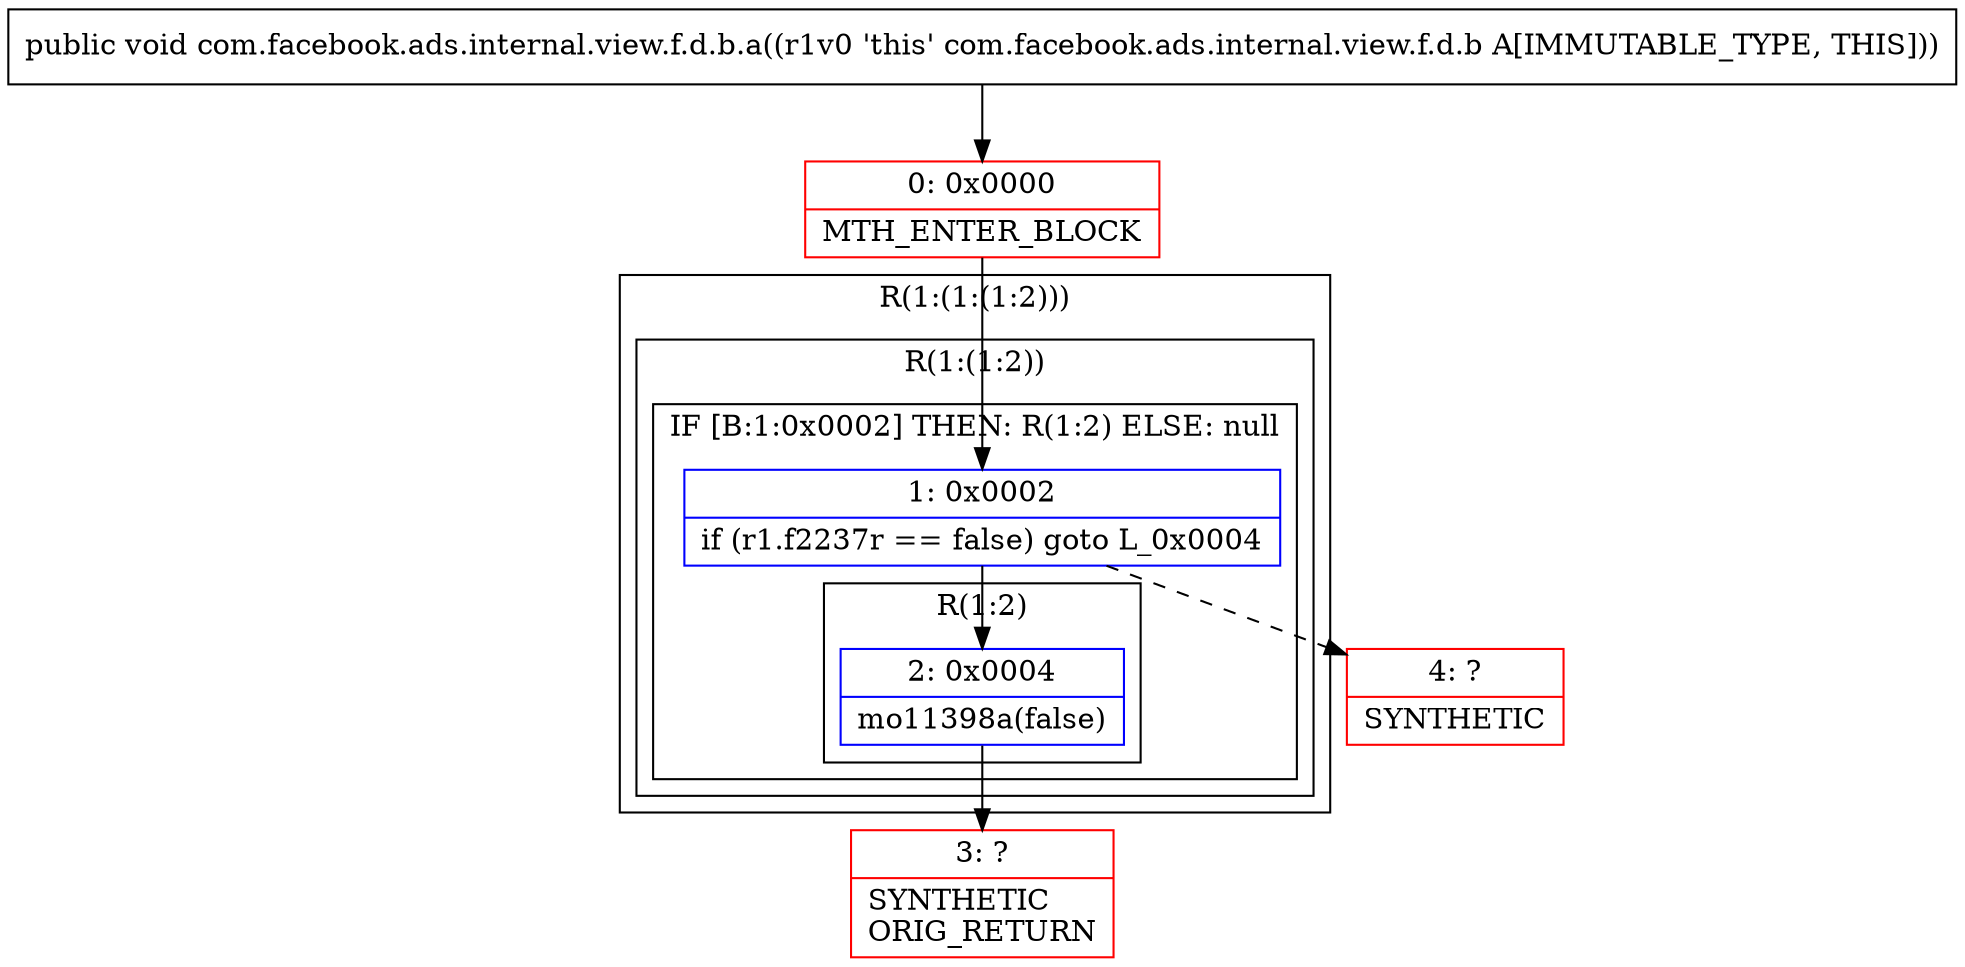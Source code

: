 digraph "CFG forcom.facebook.ads.internal.view.f.d.b.a()V" {
subgraph cluster_Region_1651332285 {
label = "R(1:(1:(1:2)))";
node [shape=record,color=blue];
subgraph cluster_Region_1440176381 {
label = "R(1:(1:2))";
node [shape=record,color=blue];
subgraph cluster_IfRegion_31189754 {
label = "IF [B:1:0x0002] THEN: R(1:2) ELSE: null";
node [shape=record,color=blue];
Node_1 [shape=record,label="{1\:\ 0x0002|if (r1.f2237r == false) goto L_0x0004\l}"];
subgraph cluster_Region_1792842514 {
label = "R(1:2)";
node [shape=record,color=blue];
Node_2 [shape=record,label="{2\:\ 0x0004|mo11398a(false)\l}"];
}
}
}
}
Node_0 [shape=record,color=red,label="{0\:\ 0x0000|MTH_ENTER_BLOCK\l}"];
Node_3 [shape=record,color=red,label="{3\:\ ?|SYNTHETIC\lORIG_RETURN\l}"];
Node_4 [shape=record,color=red,label="{4\:\ ?|SYNTHETIC\l}"];
MethodNode[shape=record,label="{public void com.facebook.ads.internal.view.f.d.b.a((r1v0 'this' com.facebook.ads.internal.view.f.d.b A[IMMUTABLE_TYPE, THIS])) }"];
MethodNode -> Node_0;
Node_1 -> Node_2;
Node_1 -> Node_4[style=dashed];
Node_2 -> Node_3;
Node_0 -> Node_1;
}

